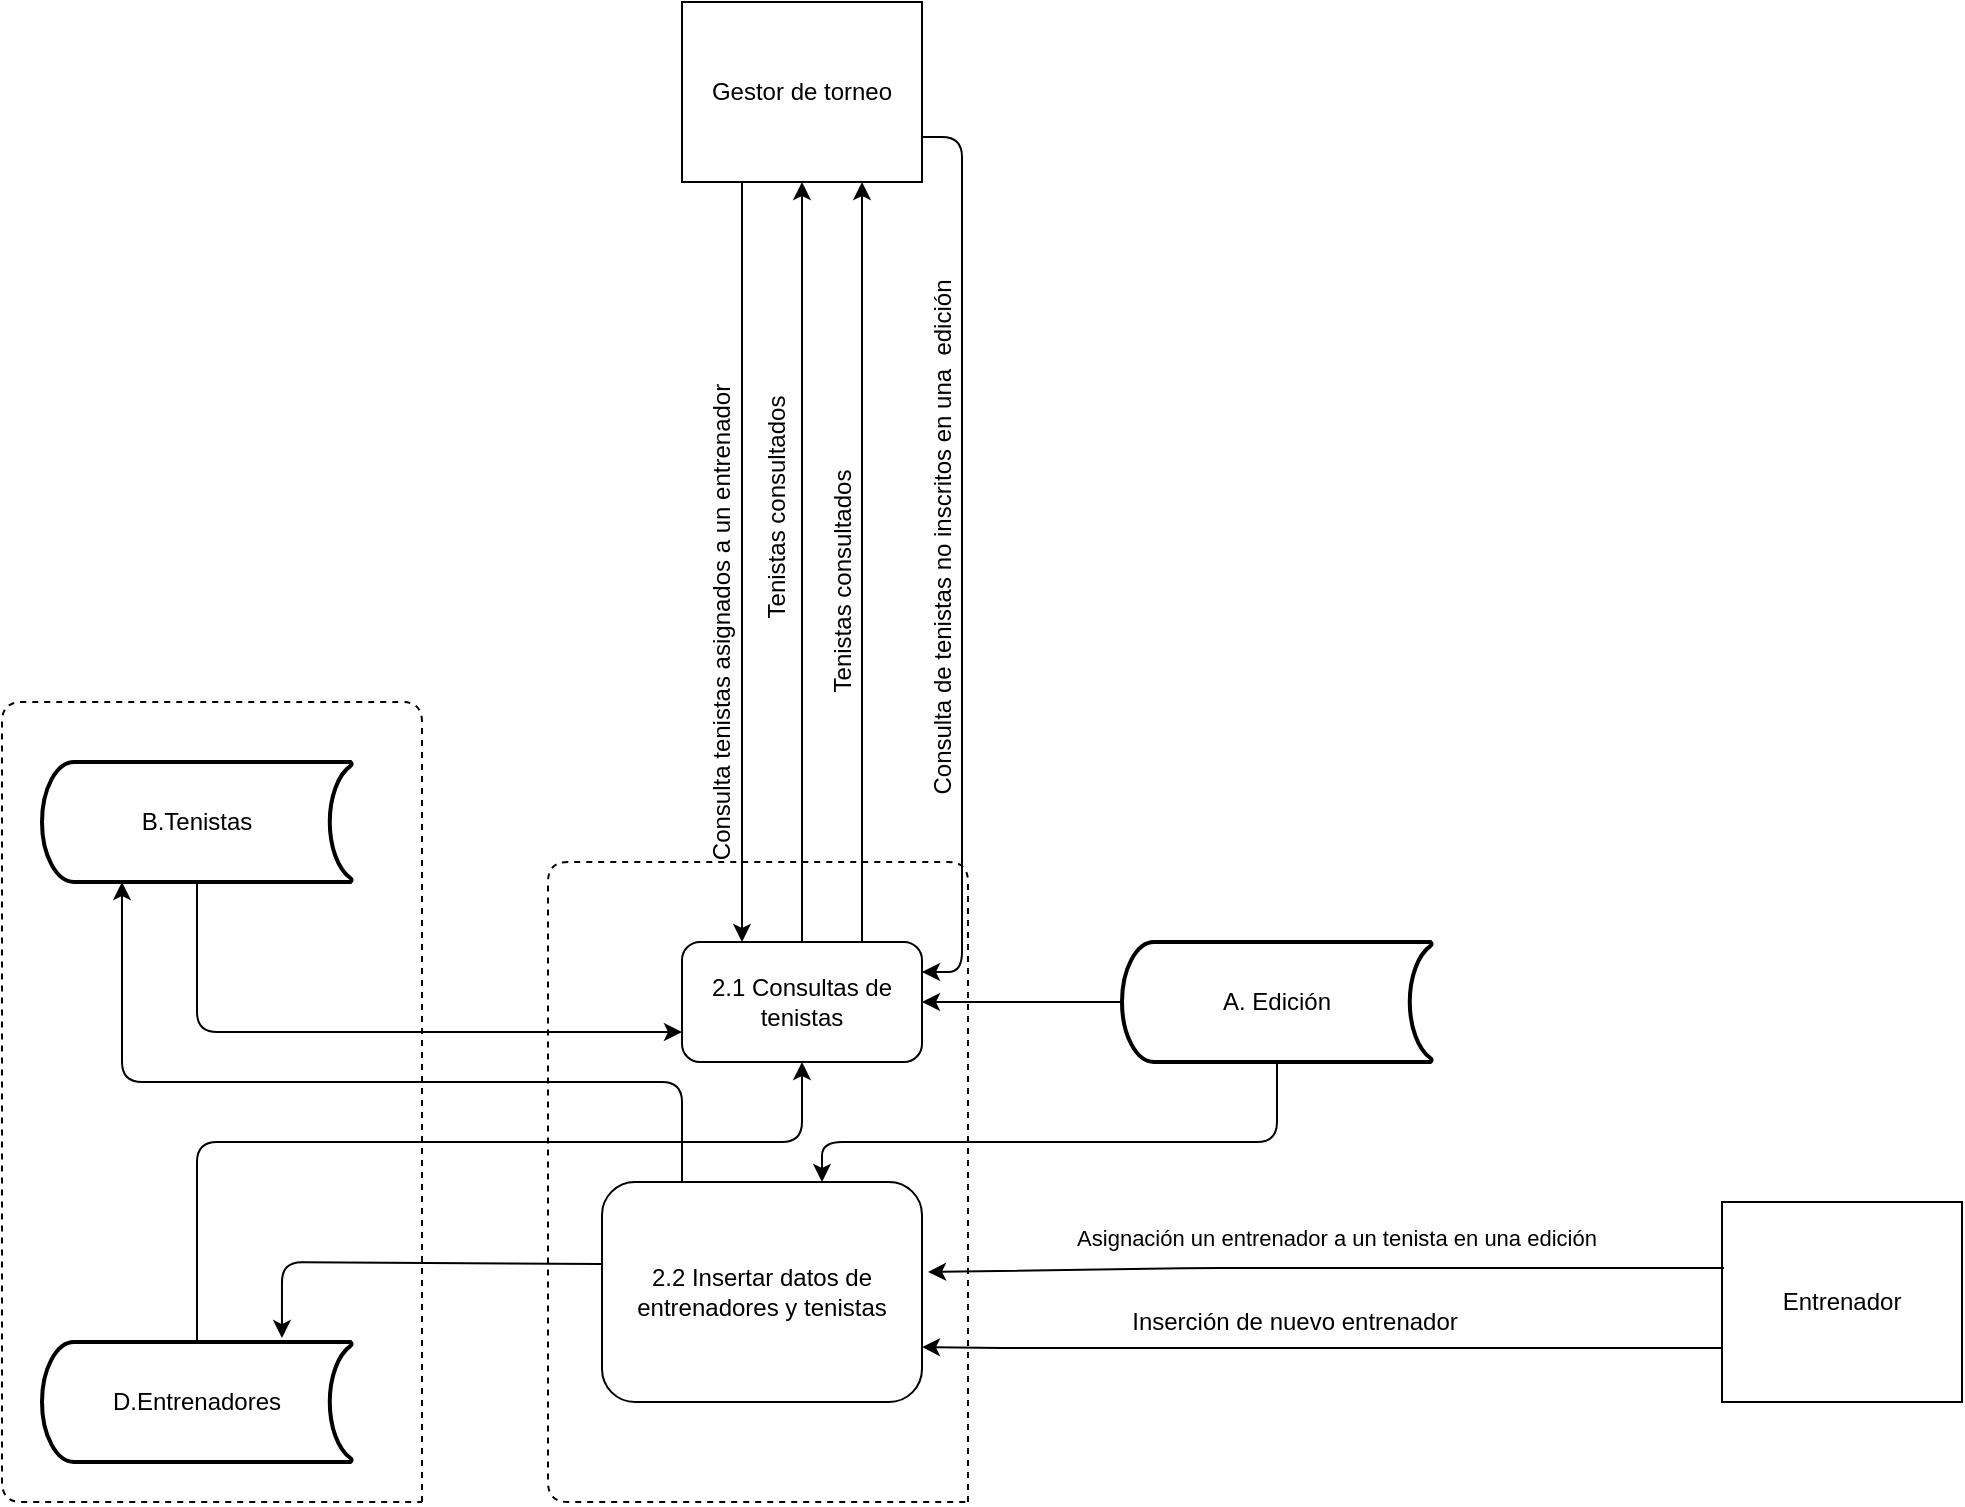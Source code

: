 <mxfile version="12.3.9" type="google" pages="1"><diagram id="NQ5CQhrDKJ1EycUTTIeH" name="Page-1"><mxGraphModel dx="1584" dy="2096" grid="1" gridSize="10" guides="1" tooltips="1" connect="1" arrows="1" fold="1" page="1" pageScale="1" pageWidth="827" pageHeight="1169" math="0" shadow="0"><root><mxCell id="0"/><mxCell id="1" parent="0"/><mxCell id="LRggikfqg6BXyiNjtGtv-3" value="Gestor de torneo" style="rounded=0;whiteSpace=wrap;html=1;" parent="1" vertex="1"><mxGeometry x="480" y="-260" width="120" height="90" as="geometry"/></mxCell><mxCell id="LRggikfqg6BXyiNjtGtv-23" style="edgeStyle=orthogonalEdgeStyle;rounded=0;orthogonalLoop=1;jettySize=auto;html=1;entryX=1;entryY=0.75;entryDx=0;entryDy=0;" parent="1" source="LRggikfqg6BXyiNjtGtv-4" target="LRggikfqg6BXyiNjtGtv-20" edge="1"><mxGeometry relative="1" as="geometry"><mxPoint x="600" y="400" as="targetPoint"/><Array as="points"><mxPoint x="640" y="413"/><mxPoint x="640" y="413"/></Array></mxGeometry></mxCell><mxCell id="LRggikfqg6BXyiNjtGtv-25" value="Inserción de nuevo entrenador" style="text;html=1;resizable=0;points=[];align=center;verticalAlign=middle;labelBackgroundColor=#ffffff;" parent="LRggikfqg6BXyiNjtGtv-23" vertex="1" connectable="0"><mxGeometry x="0.094" y="2" relative="1" as="geometry"><mxPoint x="5" y="-15" as="offset"/></mxGeometry></mxCell><mxCell id="LRggikfqg6BXyiNjtGtv-4" value="Entrenador" style="rounded=0;whiteSpace=wrap;html=1;" parent="1" vertex="1"><mxGeometry x="1000" y="340" width="120" height="100" as="geometry"/></mxCell><mxCell id="LRggikfqg6BXyiNjtGtv-6" value="&lt;div&gt;Asignación un entrenador a un tenista en una edición&lt;/div&gt;" style="endArrow=classic;html=1;exitX=0.008;exitY=0.33;exitDx=0;exitDy=0;entryX=1.019;entryY=0.409;entryDx=0;entryDy=0;entryPerimeter=0;exitPerimeter=0;" parent="1" source="LRggikfqg6BXyiNjtGtv-4" target="LRggikfqg6BXyiNjtGtv-20" edge="1"><mxGeometry x="-0.024" y="-15" width="50" height="50" relative="1" as="geometry"><mxPoint x="990" y="255" as="sourcePoint"/><mxPoint x="520" y="295" as="targetPoint"/><Array as="points"><mxPoint x="740" y="373"/></Array><mxPoint as="offset"/></mxGeometry></mxCell><mxCell id="LRggikfqg6BXyiNjtGtv-7" value="" style="endArrow=classic;html=1;entryX=0.25;entryY=0;entryDx=0;entryDy=0;exitX=0.25;exitY=1;exitDx=0;exitDy=0;edgeStyle=orthogonalEdgeStyle;" parent="1" target="LRggikfqg6BXyiNjtGtv-18" edge="1" source="LRggikfqg6BXyiNjtGtv-3"><mxGeometry width="50" height="50" relative="1" as="geometry"><mxPoint x="500" y="-120" as="sourcePoint"/><mxPoint x="490" y="210" as="targetPoint"/></mxGeometry></mxCell><mxCell id="LRggikfqg6BXyiNjtGtv-8" value="&lt;div&gt;Consulta tenistas asignados a un entrenador&lt;/div&gt;" style="text;html=1;resizable=0;points=[];align=center;verticalAlign=middle;labelBackgroundColor=#ffffff;rotation=-90;" parent="LRggikfqg6BXyiNjtGtv-7" vertex="1" connectable="0"><mxGeometry x="0.321" y="-1" relative="1" as="geometry"><mxPoint x="-9.5" y="-30" as="offset"/></mxGeometry></mxCell><mxCell id="LRggikfqg6BXyiNjtGtv-9" value="" style="endArrow=classic;html=1;rounded=1;exitX=1;exitY=0.75;exitDx=0;exitDy=0;entryX=1;entryY=0.25;entryDx=0;entryDy=0;edgeStyle=orthogonalEdgeStyle;" parent="1" source="LRggikfqg6BXyiNjtGtv-3" target="LRggikfqg6BXyiNjtGtv-18" edge="1"><mxGeometry width="50" height="50" relative="1" as="geometry"><mxPoint x="870" y="-70" as="sourcePoint"/><mxPoint x="580" y="225" as="targetPoint"/><Array as="points"><mxPoint x="620" y="-193"/><mxPoint x="620" y="225"/></Array></mxGeometry></mxCell><mxCell id="LRggikfqg6BXyiNjtGtv-10" value="&lt;div&gt;Consulta de tenistas no inscritos en una&amp;nbsp; edición&lt;/div&gt;" style="text;html=1;resizable=0;points=[];align=center;verticalAlign=middle;labelBackgroundColor=#ffffff;direction=south;rotation=-90;" parent="LRggikfqg6BXyiNjtGtv-9" vertex="1" connectable="0"><mxGeometry x="-0.196" y="1" relative="1" as="geometry"><mxPoint x="-11" y="36.5" as="offset"/></mxGeometry></mxCell><mxCell id="LRggikfqg6BXyiNjtGtv-11" value="" style="endArrow=classic;html=1;fillColor=#f8cecc;strokeColor=#000000;exitX=0.75;exitY=0;exitDx=0;exitDy=0;entryX=0.75;entryY=1;entryDx=0;entryDy=0;edgeStyle=orthogonalEdgeStyle;" parent="1" source="LRggikfqg6BXyiNjtGtv-18" edge="1" target="LRggikfqg6BXyiNjtGtv-3"><mxGeometry width="50" height="50" relative="1" as="geometry"><mxPoint x="550" y="220" as="sourcePoint"/><mxPoint x="550" y="-170" as="targetPoint"/></mxGeometry></mxCell><mxCell id="LRggikfqg6BXyiNjtGtv-12" value="&lt;div&gt;Tenistas consultados&lt;/div&gt;" style="text;html=1;resizable=0;points=[];align=center;verticalAlign=middle;labelBackgroundColor=#ffffff;rotation=-90;" parent="LRggikfqg6BXyiNjtGtv-11" vertex="1" connectable="0"><mxGeometry x="0.295" y="-4" relative="1" as="geometry"><mxPoint x="-14" y="66" as="offset"/></mxGeometry></mxCell><mxCell id="LRggikfqg6BXyiNjtGtv-13" value="" style="endArrow=classic;html=1;exitX=0.5;exitY=0;exitDx=0;exitDy=0;entryX=0.5;entryY=1;entryDx=0;entryDy=0;edgeStyle=orthogonalEdgeStyle;" parent="1" source="LRggikfqg6BXyiNjtGtv-18" edge="1" target="LRggikfqg6BXyiNjtGtv-3"><mxGeometry width="50" height="50" relative="1" as="geometry"><mxPoint x="523" y="220" as="sourcePoint"/><mxPoint x="523" y="-168" as="targetPoint"/></mxGeometry></mxCell><mxCell id="LRggikfqg6BXyiNjtGtv-14" value="Tenistas consultados" style="text;html=1;resizable=0;points=[];align=center;verticalAlign=middle;labelBackgroundColor=#ffffff;rotation=-90;" parent="LRggikfqg6BXyiNjtGtv-13" vertex="1" connectable="0"><mxGeometry x="0.745" y="-3" relative="1" as="geometry"><mxPoint x="-15.5" y="115" as="offset"/></mxGeometry></mxCell><mxCell id="LRggikfqg6BXyiNjtGtv-15" style="edgeStyle=orthogonalEdgeStyle;rounded=1;orthogonalLoop=1;jettySize=auto;html=1;entryX=0;entryY=0.75;entryDx=0;entryDy=0;" parent="1" source="LRggikfqg6BXyiNjtGtv-16" target="LRggikfqg6BXyiNjtGtv-18" edge="1"><mxGeometry relative="1" as="geometry"><Array as="points"><mxPoint x="360" y="255"/><mxPoint x="360" y="255"/></Array><mxPoint x="460" y="255" as="targetPoint"/></mxGeometry></mxCell><mxCell id="LRggikfqg6BXyiNjtGtv-16" value="B.Tenistas" style="strokeWidth=2;html=1;shape=mxgraph.flowchart.stored_data;whiteSpace=wrap;" parent="1" vertex="1"><mxGeometry x="160" y="120" width="155" height="60" as="geometry"/></mxCell><mxCell id="LRggikfqg6BXyiNjtGtv-18" value="2.1 Consultas de tenistas" style="rounded=1;whiteSpace=wrap;html=1;" parent="1" vertex="1"><mxGeometry x="480" y="210" width="120" height="60" as="geometry"/></mxCell><mxCell id="vovCJh3a-FWyWNj4xX7c-2" style="edgeStyle=orthogonalEdgeStyle;rounded=1;orthogonalLoop=1;jettySize=auto;html=1;entryX=0.258;entryY=1;entryDx=0;entryDy=0;entryPerimeter=0;" parent="1" source="LRggikfqg6BXyiNjtGtv-20" target="LRggikfqg6BXyiNjtGtv-16" edge="1"><mxGeometry relative="1" as="geometry"><Array as="points"><mxPoint x="480" y="280"/><mxPoint x="200" y="280"/></Array></mxGeometry></mxCell><mxCell id="LRggikfqg6BXyiNjtGtv-20" value="&lt;div&gt;2.2 Insertar datos de entrenadores y tenistas&lt;/div&gt;" style="rounded=1;whiteSpace=wrap;html=1;" parent="1" vertex="1"><mxGeometry x="440" y="330" width="160" height="110" as="geometry"/></mxCell><mxCell id="vovCJh3a-FWyWNj4xX7c-5" style="edgeStyle=orthogonalEdgeStyle;rounded=1;orthogonalLoop=1;jettySize=auto;html=1;" parent="1" source="LRggikfqg6BXyiNjtGtv-26" target="LRggikfqg6BXyiNjtGtv-18" edge="1"><mxGeometry relative="1" as="geometry"><Array as="points"><mxPoint x="238" y="310"/><mxPoint x="540" y="310"/></Array></mxGeometry></mxCell><mxCell id="LRggikfqg6BXyiNjtGtv-26" value="D.Entrenadores " style="strokeWidth=2;html=1;shape=mxgraph.flowchart.stored_data;whiteSpace=wrap;" parent="1" vertex="1"><mxGeometry x="160" y="410" width="155" height="60" as="geometry"/></mxCell><mxCell id="LRggikfqg6BXyiNjtGtv-31" value="" style="endArrow=classic;html=1;exitX=0;exitY=0.373;exitDx=0;exitDy=0;exitPerimeter=0;entryX=0.774;entryY=-0.033;entryDx=0;entryDy=0;entryPerimeter=0;" parent="1" source="LRggikfqg6BXyiNjtGtv-20" target="LRggikfqg6BXyiNjtGtv-26" edge="1"><mxGeometry width="50" height="50" relative="1" as="geometry"><mxPoint x="140" y="510" as="sourcePoint"/><mxPoint x="252" y="273" as="targetPoint"/><Array as="points"><mxPoint x="280" y="370"/></Array></mxGeometry></mxCell><mxCell id="LRggikfqg6BXyiNjtGtv-32" value="" style="endArrow=none;dashed=1;html=1;" parent="1" edge="1"><mxGeometry width="50" height="50" relative="1" as="geometry"><mxPoint x="623" y="490" as="sourcePoint"/><mxPoint x="623" y="490" as="targetPoint"/><Array as="points"><mxPoint x="623" y="170"/><mxPoint x="413" y="170"/><mxPoint x="413" y="420"/><mxPoint x="413" y="490"/></Array></mxGeometry></mxCell><mxCell id="LRggikfqg6BXyiNjtGtv-35" value="" style="endArrow=none;dashed=1;html=1;" parent="1" edge="1"><mxGeometry width="50" height="50" relative="1" as="geometry"><mxPoint x="350" y="490" as="sourcePoint"/><mxPoint x="350" y="490" as="targetPoint"/><Array as="points"><mxPoint x="350" y="90"/><mxPoint x="140" y="90"/><mxPoint x="140" y="420"/><mxPoint x="140" y="490"/></Array></mxGeometry></mxCell><mxCell id="vovCJh3a-FWyWNj4xX7c-4" style="edgeStyle=orthogonalEdgeStyle;rounded=0;orthogonalLoop=1;jettySize=auto;html=1;" parent="1" source="vovCJh3a-FWyWNj4xX7c-3" target="LRggikfqg6BXyiNjtGtv-18" edge="1"><mxGeometry relative="1" as="geometry"/></mxCell><mxCell id="vovCJh3a-FWyWNj4xX7c-6" style="edgeStyle=orthogonalEdgeStyle;rounded=1;orthogonalLoop=1;jettySize=auto;html=1;" parent="1" source="vovCJh3a-FWyWNj4xX7c-3" target="LRggikfqg6BXyiNjtGtv-20" edge="1"><mxGeometry relative="1" as="geometry"><Array as="points"><mxPoint x="778" y="310"/><mxPoint x="550" y="310"/></Array></mxGeometry></mxCell><mxCell id="vovCJh3a-FWyWNj4xX7c-3" value="A. Edición" style="strokeWidth=2;html=1;shape=mxgraph.flowchart.stored_data;whiteSpace=wrap;" parent="1" vertex="1"><mxGeometry x="700" y="210" width="155" height="60" as="geometry"/></mxCell></root></mxGraphModel></diagram></mxfile>